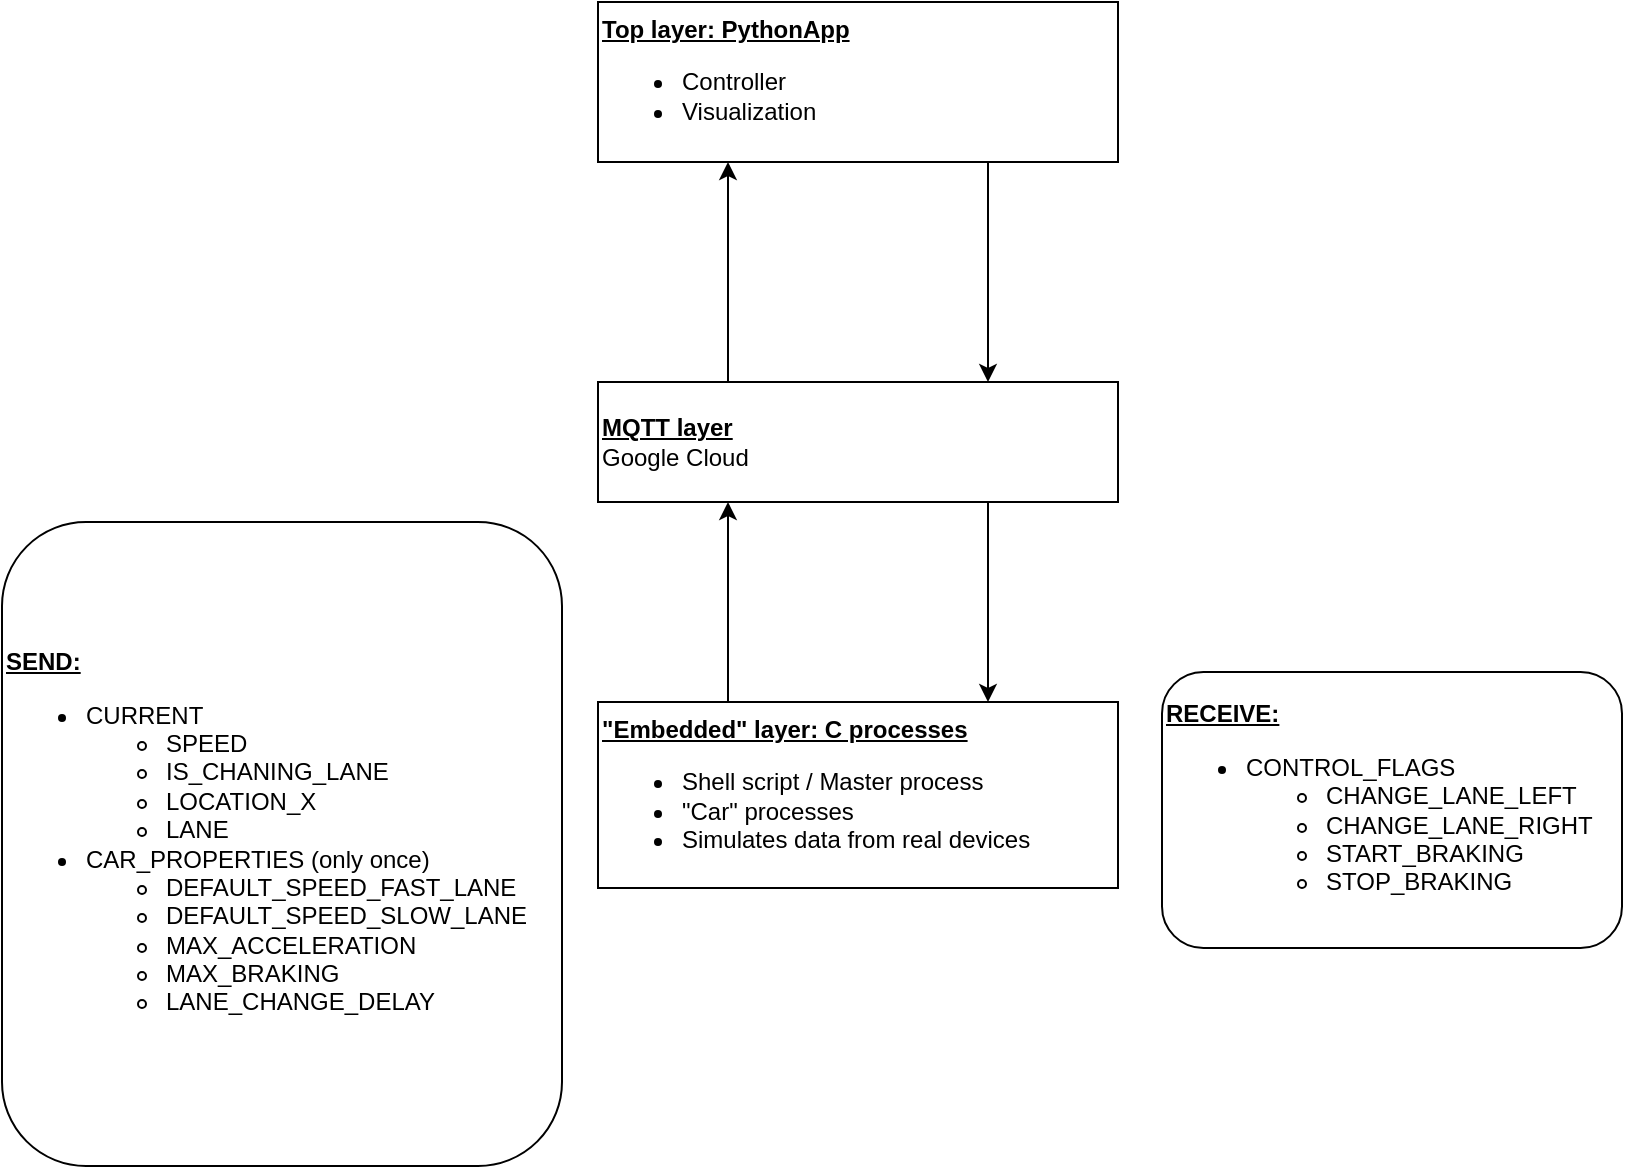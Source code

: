 <mxfile version="13.0.1" type="device"><diagram id="Dyd35VGWNDT_DwW748sT" name="Page-1"><mxGraphModel dx="1422" dy="804" grid="0" gridSize="10" guides="1" tooltips="1" connect="1" arrows="1" fold="1" page="1" pageScale="1" pageWidth="850" pageHeight="1100" math="0" shadow="0"><root><mxCell id="0"/><mxCell id="1" parent="0"/><mxCell id="fdJU__HpLK2XwUDBHIf_-8" value="&lt;b&gt;&lt;u&gt;Top layer: PythonApp&lt;/u&gt;&lt;/b&gt;&lt;br&gt;&lt;div&gt;&lt;ul&gt;&lt;li&gt;Controller&lt;/li&gt;&lt;li&gt;Visualization&lt;/li&gt;&lt;/ul&gt;&lt;/div&gt;" style="rounded=0;whiteSpace=wrap;html=1;align=left;" parent="1" vertex="1"><mxGeometry x="316" y="28" width="260" height="80" as="geometry"/></mxCell><mxCell id="fdJU__HpLK2XwUDBHIf_-9" value="&lt;u&gt;&lt;b&gt;MQTT layer&lt;br&gt;&lt;/b&gt;&lt;/u&gt;&lt;span&gt;Google Cloud&lt;/span&gt;&lt;u&gt;&lt;b&gt;&lt;br&gt;&lt;/b&gt;&lt;/u&gt;" style="rounded=0;whiteSpace=wrap;html=1;align=left;" parent="1" vertex="1"><mxGeometry x="316" y="218" width="260" height="60" as="geometry"/></mxCell><mxCell id="fdJU__HpLK2XwUDBHIf_-11" value="" style="endArrow=classic;html=1;exitX=0.75;exitY=1;exitDx=0;exitDy=0;entryX=0.75;entryY=0;entryDx=0;entryDy=0;" parent="1" source="fdJU__HpLK2XwUDBHIf_-8" target="fdJU__HpLK2XwUDBHIf_-9" edge="1"><mxGeometry width="50" height="50" relative="1" as="geometry"><mxPoint x="426" y="268" as="sourcePoint"/><mxPoint x="476" y="218" as="targetPoint"/></mxGeometry></mxCell><mxCell id="fdJU__HpLK2XwUDBHIf_-12" value="" style="endArrow=classic;html=1;entryX=0.25;entryY=1;entryDx=0;entryDy=0;exitX=0.25;exitY=0;exitDx=0;exitDy=0;" parent="1" source="fdJU__HpLK2XwUDBHIf_-9" target="fdJU__HpLK2XwUDBHIf_-8" edge="1"><mxGeometry width="50" height="50" relative="1" as="geometry"><mxPoint x="331" y="218" as="sourcePoint"/><mxPoint x="476" y="218" as="targetPoint"/></mxGeometry></mxCell><mxCell id="fdJU__HpLK2XwUDBHIf_-13" value="" style="endArrow=classic;html=1;exitX=0.25;exitY=0;exitDx=0;exitDy=0;entryX=0.25;entryY=1;entryDx=0;entryDy=0;" parent="1" target="fdJU__HpLK2XwUDBHIf_-9" edge="1"><mxGeometry width="50" height="50" relative="1" as="geometry"><mxPoint x="381" y="378" as="sourcePoint"/><mxPoint x="476" y="418" as="targetPoint"/></mxGeometry></mxCell><mxCell id="fdJU__HpLK2XwUDBHIf_-14" value="" style="endArrow=classic;html=1;exitX=0.75;exitY=1;exitDx=0;exitDy=0;entryX=0.75;entryY=0;entryDx=0;entryDy=0;" parent="1" source="fdJU__HpLK2XwUDBHIf_-9" edge="1"><mxGeometry width="50" height="50" relative="1" as="geometry"><mxPoint x="426" y="368" as="sourcePoint"/><mxPoint x="511" y="378" as="targetPoint"/></mxGeometry></mxCell><mxCell id="fdJU__HpLK2XwUDBHIf_-15" value="&lt;u style=&quot;font-weight: bold&quot;&gt;RECEIVE:&lt;/u&gt;&lt;br&gt;&lt;ul&gt;&lt;li&gt;CONTROL_FLAGS&lt;/li&gt;&lt;ul&gt;&lt;li&gt;CHANGE_LANE_LEFT&lt;/li&gt;&lt;li&gt;CHANGE_LANE_RIGHT&lt;/li&gt;&lt;li&gt;START_BRAKING&lt;/li&gt;&lt;li&gt;STOP_BRAKING&lt;/li&gt;&lt;/ul&gt;&lt;/ul&gt;" style="rounded=1;whiteSpace=wrap;html=1;align=left;" parent="1" vertex="1"><mxGeometry x="598" y="363" width="230" height="138" as="geometry"/></mxCell><mxCell id="fdJU__HpLK2XwUDBHIf_-16" value="&lt;b&gt;&lt;u&gt;SEND:&lt;/u&gt;&lt;/b&gt;&lt;ul&gt;&lt;li&gt;CURRENT&lt;/li&gt;&lt;ul&gt;&lt;li&gt;SPEED&lt;/li&gt;&lt;li&gt;IS_CHANING_LANE&lt;/li&gt;&lt;li&gt;LOCATION_X&lt;/li&gt;&lt;li&gt;LANE&lt;/li&gt;&lt;/ul&gt;&lt;li&gt;CAR_PROPERTIES (only once)&lt;/li&gt;&lt;ul&gt;&lt;li&gt;DEFAULT_SPEED_FAST_LANE&lt;/li&gt;&lt;li&gt;DEFAULT_SPEED_SLOW_LANE&lt;/li&gt;&lt;li&gt;MAX_ACCELERATION&lt;/li&gt;&lt;li&gt;MAX_BRAKING&lt;/li&gt;&lt;li&gt;LANE_CHANGE_DELAY&lt;/li&gt;&lt;/ul&gt;&lt;/ul&gt;" style="rounded=1;whiteSpace=wrap;html=1;align=left;" parent="1" vertex="1"><mxGeometry x="18" y="288" width="280" height="322" as="geometry"/></mxCell><mxCell id="fdJU__HpLK2XwUDBHIf_-17" value="&lt;u style=&quot;font-weight: bold&quot;&gt;&quot;Embedded&quot; layer: C processes&lt;/u&gt;&lt;br&gt;&lt;ul&gt;&lt;li&gt;Shell script / Master process&lt;/li&gt;&lt;li&gt;&quot;Car&quot; processes&lt;/li&gt;&lt;li&gt;Simulates data from real devices&lt;/li&gt;&lt;/ul&gt;" style="rounded=0;whiteSpace=wrap;html=1;align=left;" parent="1" vertex="1"><mxGeometry x="316" y="378" width="260" height="93" as="geometry"/></mxCell></root></mxGraphModel></diagram></mxfile>